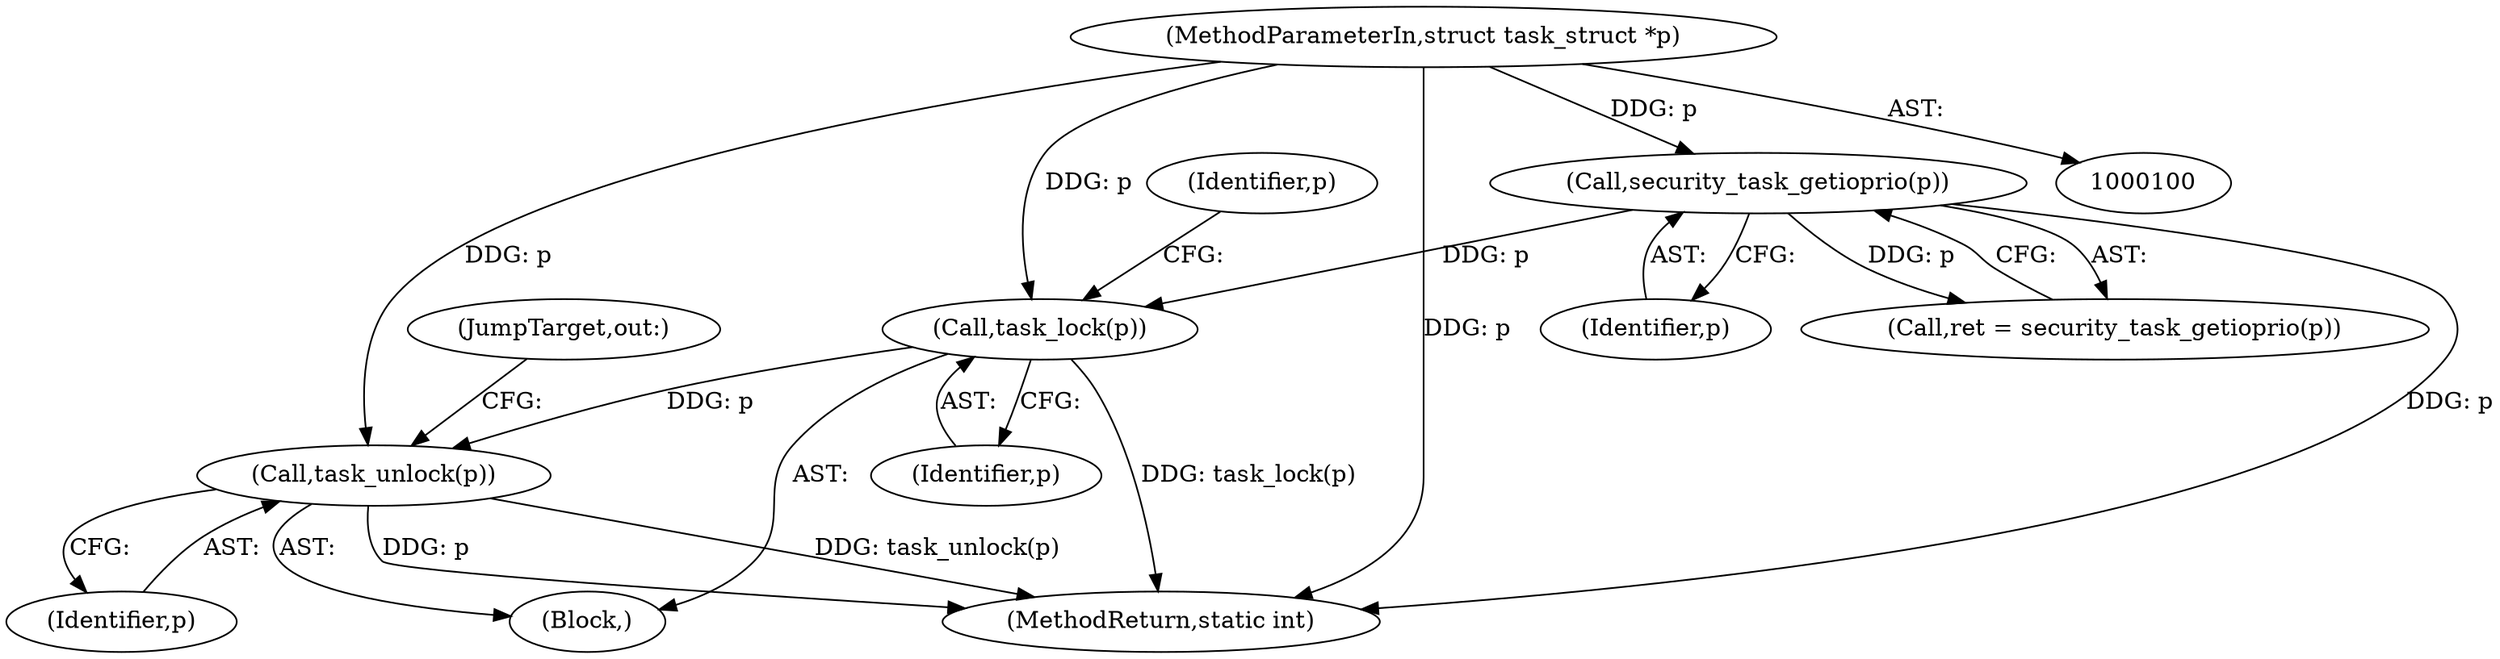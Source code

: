 digraph "0_linux_8ba8682107ee2ca3347354e018865d8e1967c5f4@pointer" {
"1000129" [label="(Call,task_unlock(p))"];
"1000116" [label="(Call,task_lock(p))"];
"1000106" [label="(Call,security_task_getioprio(p))"];
"1000101" [label="(MethodParameterIn,struct task_struct *p)"];
"1000131" [label="(JumpTarget,out:)"];
"1000102" [label="(Block,)"];
"1000104" [label="(Call,ret = security_task_getioprio(p))"];
"1000107" [label="(Identifier,p)"];
"1000117" [label="(Identifier,p)"];
"1000129" [label="(Call,task_unlock(p))"];
"1000106" [label="(Call,security_task_getioprio(p))"];
"1000120" [label="(Identifier,p)"];
"1000101" [label="(MethodParameterIn,struct task_struct *p)"];
"1000130" [label="(Identifier,p)"];
"1000134" [label="(MethodReturn,static int)"];
"1000116" [label="(Call,task_lock(p))"];
"1000129" -> "1000102"  [label="AST: "];
"1000129" -> "1000130"  [label="CFG: "];
"1000130" -> "1000129"  [label="AST: "];
"1000131" -> "1000129"  [label="CFG: "];
"1000129" -> "1000134"  [label="DDG: p"];
"1000129" -> "1000134"  [label="DDG: task_unlock(p)"];
"1000116" -> "1000129"  [label="DDG: p"];
"1000101" -> "1000129"  [label="DDG: p"];
"1000116" -> "1000102"  [label="AST: "];
"1000116" -> "1000117"  [label="CFG: "];
"1000117" -> "1000116"  [label="AST: "];
"1000120" -> "1000116"  [label="CFG: "];
"1000116" -> "1000134"  [label="DDG: task_lock(p)"];
"1000106" -> "1000116"  [label="DDG: p"];
"1000101" -> "1000116"  [label="DDG: p"];
"1000106" -> "1000104"  [label="AST: "];
"1000106" -> "1000107"  [label="CFG: "];
"1000107" -> "1000106"  [label="AST: "];
"1000104" -> "1000106"  [label="CFG: "];
"1000106" -> "1000134"  [label="DDG: p"];
"1000106" -> "1000104"  [label="DDG: p"];
"1000101" -> "1000106"  [label="DDG: p"];
"1000101" -> "1000100"  [label="AST: "];
"1000101" -> "1000134"  [label="DDG: p"];
}
